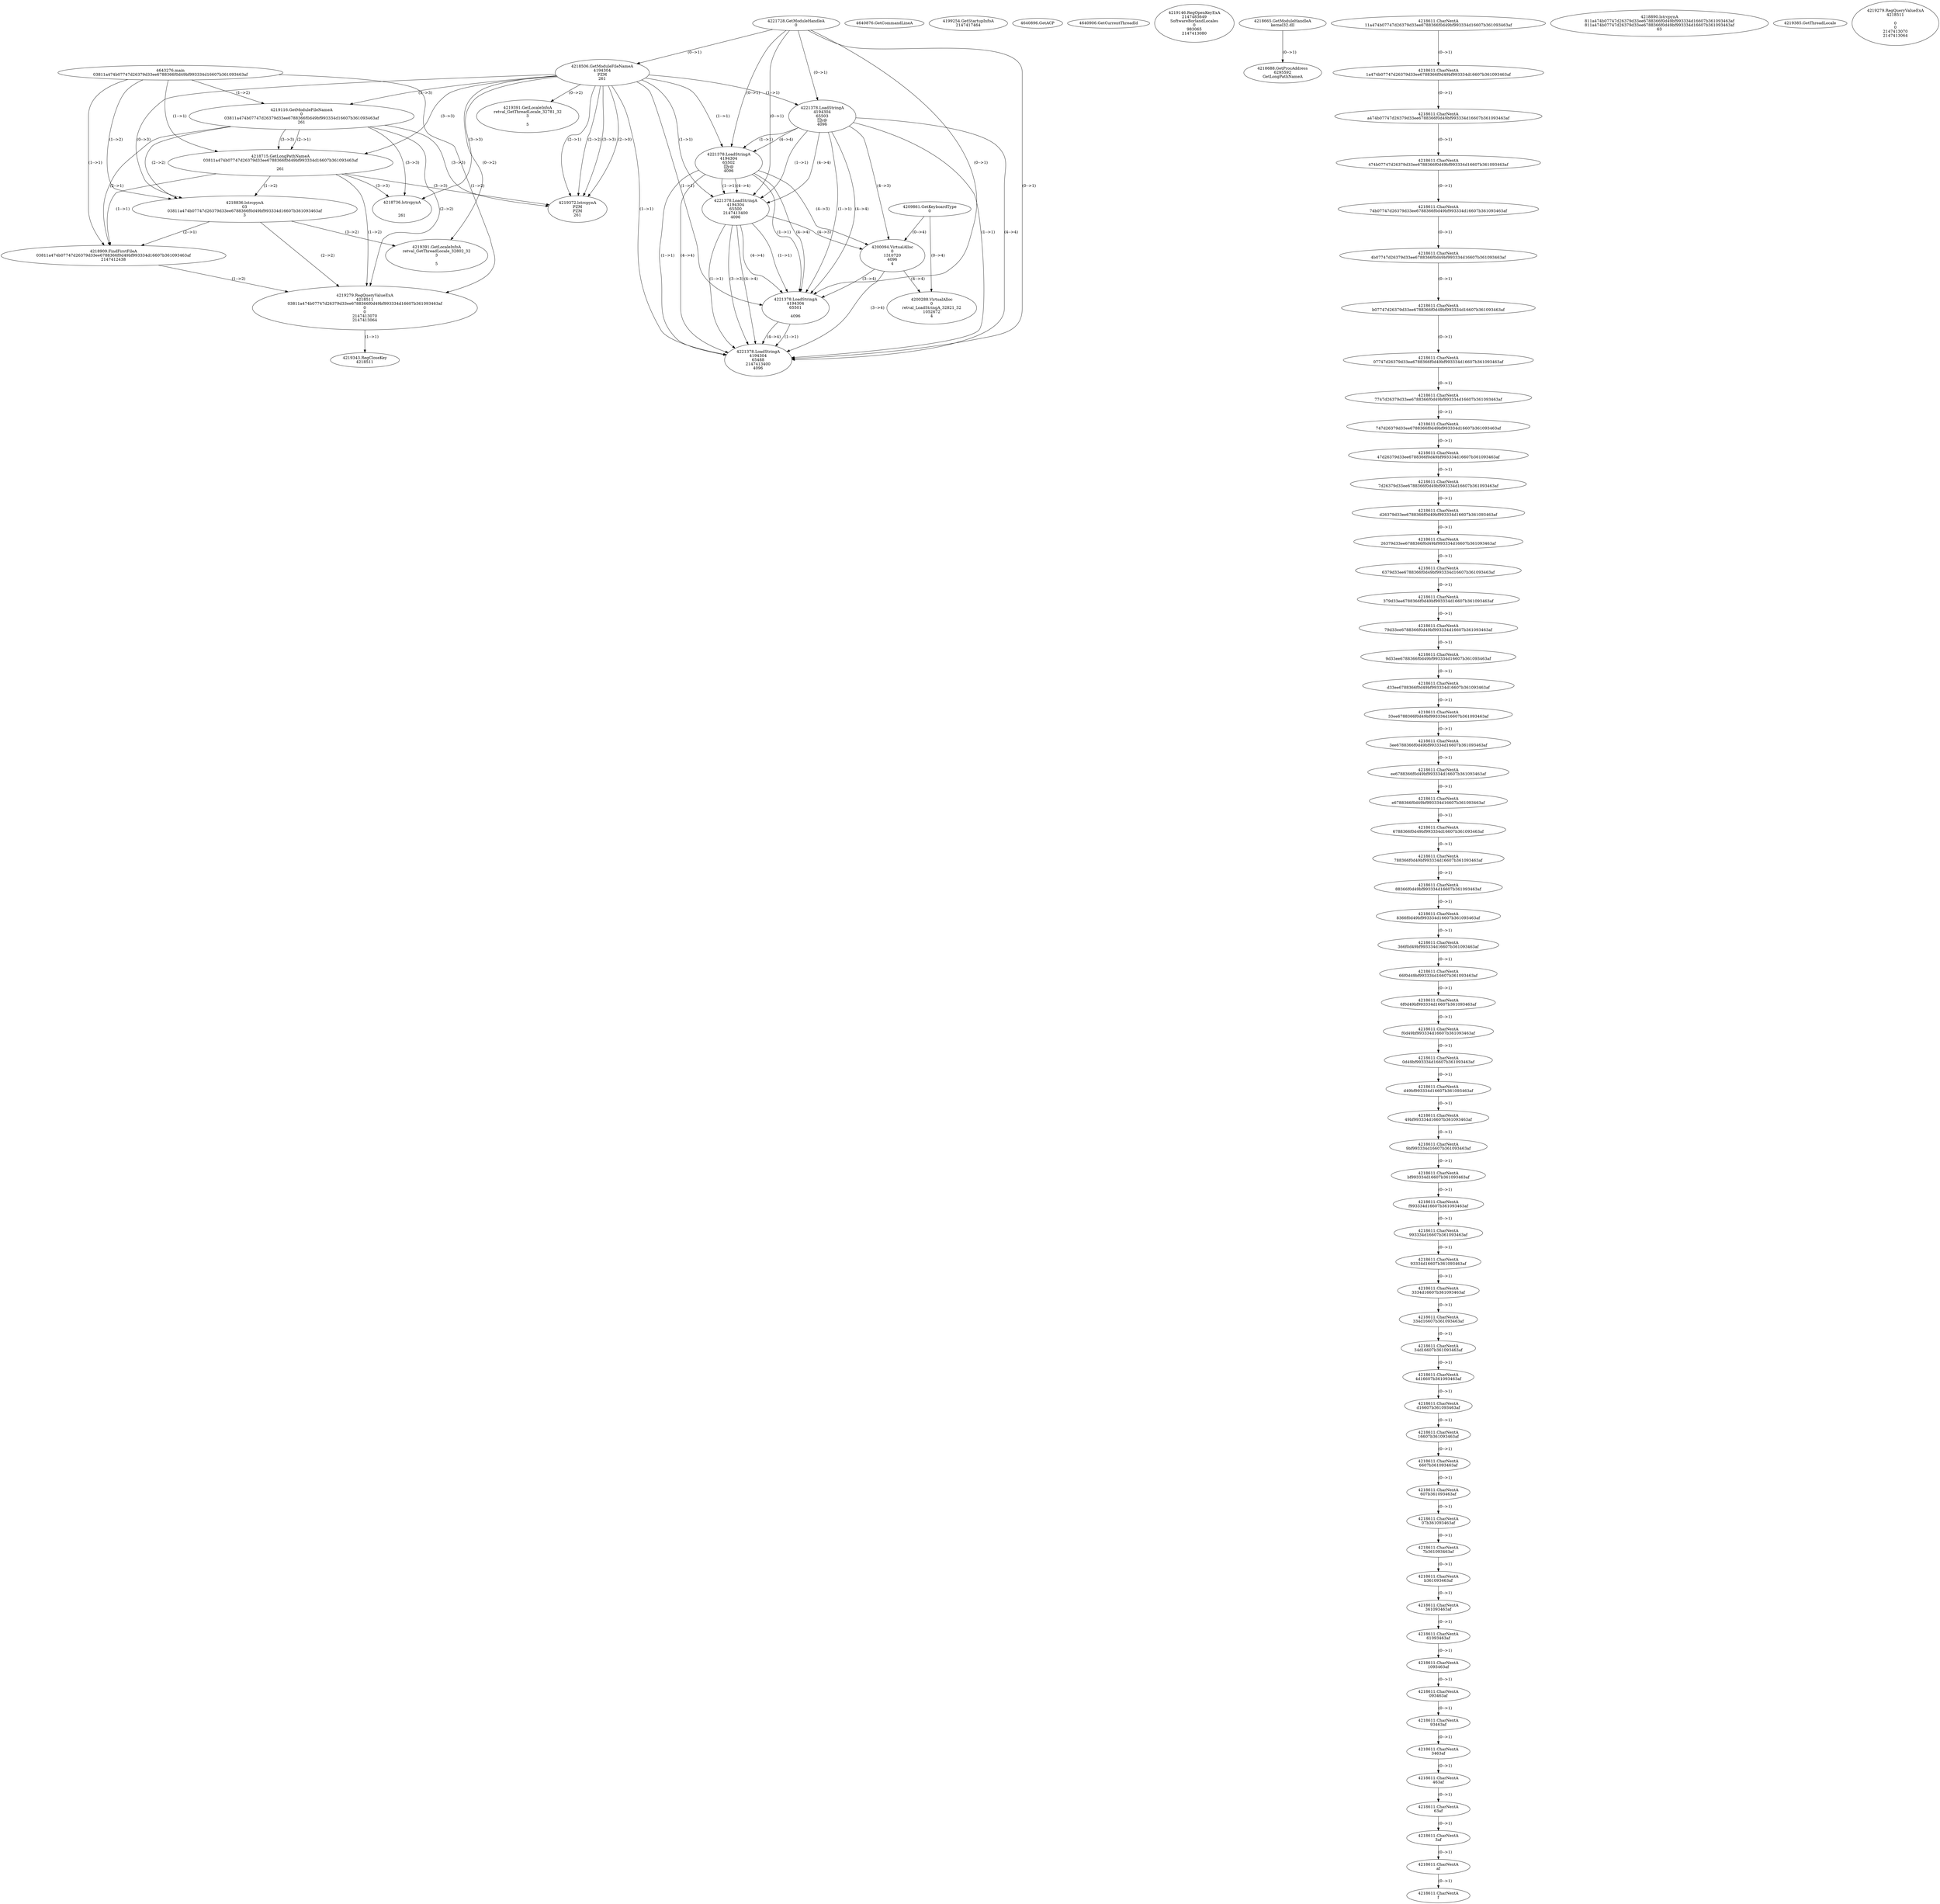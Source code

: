 // Global SCDG with merge call
digraph {
	0 [label="4643276.main
03811a474b07747d26379d33ee6788366f0d49bf993334d16607b361093463af"]
	1 [label="4221728.GetModuleHandleA
0"]
	2 [label="4209861.GetKeyboardType
0"]
	3 [label="4640876.GetCommandLineA
"]
	4 [label="4199254.GetStartupInfoA
2147417464"]
	5 [label="4640896.GetACP
"]
	6 [label="4640906.GetCurrentThreadId
"]
	7 [label="4218506.GetModuleFileNameA
4194304
PZM
261"]
	1 -> 7 [label="(0-->1)"]
	8 [label="4219116.GetModuleFileNameA
0
03811a474b07747d26379d33ee6788366f0d49bf993334d16607b361093463af
261"]
	0 -> 8 [label="(1-->2)"]
	7 -> 8 [label="(3-->3)"]
	9 [label="4219146.RegOpenKeyExA
2147483649
Software\Borland\Locales
0
983065
2147413080"]
	10 [label="4218665.GetModuleHandleA
kernel32.dll"]
	11 [label="4218688.GetProcAddress
6295592
GetLongPathNameA"]
	10 -> 11 [label="(0-->1)"]
	12 [label="4218715.GetLongPathNameA
03811a474b07747d26379d33ee6788366f0d49bf993334d16607b361093463af

261"]
	0 -> 12 [label="(1-->1)"]
	8 -> 12 [label="(2-->1)"]
	7 -> 12 [label="(3-->3)"]
	8 -> 12 [label="(3-->3)"]
	13 [label="4218836.lstrcpynA
03
03811a474b07747d26379d33ee6788366f0d49bf993334d16607b361093463af
3"]
	0 -> 13 [label="(1-->2)"]
	8 -> 13 [label="(2-->2)"]
	12 -> 13 [label="(1-->2)"]
	7 -> 13 [label="(0-->3)"]
	14 [label="4218611.CharNextA
11a474b07747d26379d33ee6788366f0d49bf993334d16607b361093463af"]
	15 [label="4218611.CharNextA
1a474b07747d26379d33ee6788366f0d49bf993334d16607b361093463af"]
	14 -> 15 [label="(0-->1)"]
	16 [label="4218611.CharNextA
a474b07747d26379d33ee6788366f0d49bf993334d16607b361093463af"]
	15 -> 16 [label="(0-->1)"]
	17 [label="4218611.CharNextA
474b07747d26379d33ee6788366f0d49bf993334d16607b361093463af"]
	16 -> 17 [label="(0-->1)"]
	18 [label="4218611.CharNextA
74b07747d26379d33ee6788366f0d49bf993334d16607b361093463af"]
	17 -> 18 [label="(0-->1)"]
	19 [label="4218611.CharNextA
4b07747d26379d33ee6788366f0d49bf993334d16607b361093463af"]
	18 -> 19 [label="(0-->1)"]
	20 [label="4218611.CharNextA
b07747d26379d33ee6788366f0d49bf993334d16607b361093463af"]
	19 -> 20 [label="(0-->1)"]
	21 [label="4218611.CharNextA
07747d26379d33ee6788366f0d49bf993334d16607b361093463af"]
	20 -> 21 [label="(0-->1)"]
	22 [label="4218611.CharNextA
7747d26379d33ee6788366f0d49bf993334d16607b361093463af"]
	21 -> 22 [label="(0-->1)"]
	23 [label="4218611.CharNextA
747d26379d33ee6788366f0d49bf993334d16607b361093463af"]
	22 -> 23 [label="(0-->1)"]
	24 [label="4218611.CharNextA
47d26379d33ee6788366f0d49bf993334d16607b361093463af"]
	23 -> 24 [label="(0-->1)"]
	25 [label="4218611.CharNextA
7d26379d33ee6788366f0d49bf993334d16607b361093463af"]
	24 -> 25 [label="(0-->1)"]
	26 [label="4218611.CharNextA
d26379d33ee6788366f0d49bf993334d16607b361093463af"]
	25 -> 26 [label="(0-->1)"]
	27 [label="4218611.CharNextA
26379d33ee6788366f0d49bf993334d16607b361093463af"]
	26 -> 27 [label="(0-->1)"]
	28 [label="4218611.CharNextA
6379d33ee6788366f0d49bf993334d16607b361093463af"]
	27 -> 28 [label="(0-->1)"]
	29 [label="4218611.CharNextA
379d33ee6788366f0d49bf993334d16607b361093463af"]
	28 -> 29 [label="(0-->1)"]
	30 [label="4218611.CharNextA
79d33ee6788366f0d49bf993334d16607b361093463af"]
	29 -> 30 [label="(0-->1)"]
	31 [label="4218611.CharNextA
9d33ee6788366f0d49bf993334d16607b361093463af"]
	30 -> 31 [label="(0-->1)"]
	32 [label="4218611.CharNextA
d33ee6788366f0d49bf993334d16607b361093463af"]
	31 -> 32 [label="(0-->1)"]
	33 [label="4218611.CharNextA
33ee6788366f0d49bf993334d16607b361093463af"]
	32 -> 33 [label="(0-->1)"]
	34 [label="4218611.CharNextA
3ee6788366f0d49bf993334d16607b361093463af"]
	33 -> 34 [label="(0-->1)"]
	35 [label="4218611.CharNextA
ee6788366f0d49bf993334d16607b361093463af"]
	34 -> 35 [label="(0-->1)"]
	36 [label="4218611.CharNextA
e6788366f0d49bf993334d16607b361093463af"]
	35 -> 36 [label="(0-->1)"]
	37 [label="4218611.CharNextA
6788366f0d49bf993334d16607b361093463af"]
	36 -> 37 [label="(0-->1)"]
	38 [label="4218611.CharNextA
788366f0d49bf993334d16607b361093463af"]
	37 -> 38 [label="(0-->1)"]
	39 [label="4218611.CharNextA
88366f0d49bf993334d16607b361093463af"]
	38 -> 39 [label="(0-->1)"]
	40 [label="4218611.CharNextA
8366f0d49bf993334d16607b361093463af"]
	39 -> 40 [label="(0-->1)"]
	41 [label="4218611.CharNextA
366f0d49bf993334d16607b361093463af"]
	40 -> 41 [label="(0-->1)"]
	42 [label="4218611.CharNextA
66f0d49bf993334d16607b361093463af"]
	41 -> 42 [label="(0-->1)"]
	43 [label="4218611.CharNextA
6f0d49bf993334d16607b361093463af"]
	42 -> 43 [label="(0-->1)"]
	44 [label="4218611.CharNextA
f0d49bf993334d16607b361093463af"]
	43 -> 44 [label="(0-->1)"]
	45 [label="4218611.CharNextA
0d49bf993334d16607b361093463af"]
	44 -> 45 [label="(0-->1)"]
	46 [label="4218611.CharNextA
d49bf993334d16607b361093463af"]
	45 -> 46 [label="(0-->1)"]
	47 [label="4218611.CharNextA
49bf993334d16607b361093463af"]
	46 -> 47 [label="(0-->1)"]
	48 [label="4218611.CharNextA
9bf993334d16607b361093463af"]
	47 -> 48 [label="(0-->1)"]
	49 [label="4218611.CharNextA
bf993334d16607b361093463af"]
	48 -> 49 [label="(0-->1)"]
	50 [label="4218611.CharNextA
f993334d16607b361093463af"]
	49 -> 50 [label="(0-->1)"]
	51 [label="4218611.CharNextA
993334d16607b361093463af"]
	50 -> 51 [label="(0-->1)"]
	52 [label="4218611.CharNextA
93334d16607b361093463af"]
	51 -> 52 [label="(0-->1)"]
	53 [label="4218611.CharNextA
3334d16607b361093463af"]
	52 -> 53 [label="(0-->1)"]
	54 [label="4218611.CharNextA
334d16607b361093463af"]
	53 -> 54 [label="(0-->1)"]
	55 [label="4218611.CharNextA
34d16607b361093463af"]
	54 -> 55 [label="(0-->1)"]
	56 [label="4218611.CharNextA
4d16607b361093463af"]
	55 -> 56 [label="(0-->1)"]
	57 [label="4218611.CharNextA
d16607b361093463af"]
	56 -> 57 [label="(0-->1)"]
	58 [label="4218611.CharNextA
16607b361093463af"]
	57 -> 58 [label="(0-->1)"]
	59 [label="4218611.CharNextA
6607b361093463af"]
	58 -> 59 [label="(0-->1)"]
	60 [label="4218611.CharNextA
607b361093463af"]
	59 -> 60 [label="(0-->1)"]
	61 [label="4218611.CharNextA
07b361093463af"]
	60 -> 61 [label="(0-->1)"]
	62 [label="4218611.CharNextA
7b361093463af"]
	61 -> 62 [label="(0-->1)"]
	63 [label="4218611.CharNextA
b361093463af"]
	62 -> 63 [label="(0-->1)"]
	64 [label="4218611.CharNextA
361093463af"]
	63 -> 64 [label="(0-->1)"]
	65 [label="4218611.CharNextA
61093463af"]
	64 -> 65 [label="(0-->1)"]
	66 [label="4218611.CharNextA
1093463af"]
	65 -> 66 [label="(0-->1)"]
	67 [label="4218611.CharNextA
093463af"]
	66 -> 67 [label="(0-->1)"]
	68 [label="4218611.CharNextA
93463af"]
	67 -> 68 [label="(0-->1)"]
	69 [label="4218611.CharNextA
3463af"]
	68 -> 69 [label="(0-->1)"]
	70 [label="4218611.CharNextA
463af"]
	69 -> 70 [label="(0-->1)"]
	71 [label="4218611.CharNextA
63af"]
	70 -> 71 [label="(0-->1)"]
	72 [label="4218611.CharNextA
3af"]
	71 -> 72 [label="(0-->1)"]
	73 [label="4218611.CharNextA
af"]
	72 -> 73 [label="(0-->1)"]
	74 [label="4218611.CharNextA
f"]
	73 -> 74 [label="(0-->1)"]
	75 [label="4218890.lstrcpynA
811a474b07747d26379d33ee6788366f0d49bf993334d16607b361093463af
811a474b07747d26379d33ee6788366f0d49bf993334d16607b361093463af
63"]
	76 [label="4218909.FindFirstFileA
03811a474b07747d26379d33ee6788366f0d49bf993334d16607b361093463af
2147412438"]
	0 -> 76 [label="(1-->1)"]
	8 -> 76 [label="(2-->1)"]
	12 -> 76 [label="(1-->1)"]
	13 -> 76 [label="(2-->1)"]
	77 [label="4219279.RegQueryValueExA
4218511
03811a474b07747d26379d33ee6788366f0d49bf993334d16607b361093463af
0
0
2147413070
2147413064"]
	0 -> 77 [label="(1-->2)"]
	8 -> 77 [label="(2-->2)"]
	12 -> 77 [label="(1-->2)"]
	13 -> 77 [label="(2-->2)"]
	76 -> 77 [label="(1-->2)"]
	78 [label="4219343.RegCloseKey
4218511"]
	77 -> 78 [label="(1-->1)"]
	79 [label="4219372.lstrcpynA
PZM
PZM
261"]
	7 -> 79 [label="(2-->1)"]
	7 -> 79 [label="(2-->2)"]
	7 -> 79 [label="(3-->3)"]
	8 -> 79 [label="(3-->3)"]
	12 -> 79 [label="(3-->3)"]
	7 -> 79 [label="(2-->0)"]
	80 [label="4219385.GetThreadLocale
"]
	81 [label="4219391.GetLocaleInfoA
retval_GetThreadLocale_32802_32
3

5"]
	7 -> 81 [label="(0-->2)"]
	13 -> 81 [label="(3-->2)"]
	82 [label="4221378.LoadStringA
4194304
65503
y@
4096"]
	1 -> 82 [label="(0-->1)"]
	7 -> 82 [label="(1-->1)"]
	83 [label="4221378.LoadStringA
4194304
65502
y@
4096"]
	1 -> 83 [label="(0-->1)"]
	7 -> 83 [label="(1-->1)"]
	82 -> 83 [label="(1-->1)"]
	82 -> 83 [label="(4-->4)"]
	84 [label="4221378.LoadStringA
4194304
65500
2147413400
4096"]
	1 -> 84 [label="(0-->1)"]
	7 -> 84 [label="(1-->1)"]
	82 -> 84 [label="(1-->1)"]
	83 -> 84 [label="(1-->1)"]
	82 -> 84 [label="(4-->4)"]
	83 -> 84 [label="(4-->4)"]
	85 [label="4200094.VirtualAlloc
0
1310720
4096
4"]
	82 -> 85 [label="(4-->3)"]
	83 -> 85 [label="(4-->3)"]
	84 -> 85 [label="(4-->3)"]
	2 -> 85 [label="(0-->4)"]
	86 [label="4221378.LoadStringA
4194304
65501

4096"]
	1 -> 86 [label="(0-->1)"]
	7 -> 86 [label="(1-->1)"]
	82 -> 86 [label="(1-->1)"]
	83 -> 86 [label="(1-->1)"]
	84 -> 86 [label="(1-->1)"]
	82 -> 86 [label="(4-->4)"]
	83 -> 86 [label="(4-->4)"]
	84 -> 86 [label="(4-->4)"]
	85 -> 86 [label="(3-->4)"]
	87 [label="4221378.LoadStringA
4194304
65488
2147413400
4096"]
	1 -> 87 [label="(0-->1)"]
	7 -> 87 [label="(1-->1)"]
	82 -> 87 [label="(1-->1)"]
	83 -> 87 [label="(1-->1)"]
	84 -> 87 [label="(1-->1)"]
	86 -> 87 [label="(1-->1)"]
	84 -> 87 [label="(3-->3)"]
	82 -> 87 [label="(4-->4)"]
	83 -> 87 [label="(4-->4)"]
	84 -> 87 [label="(4-->4)"]
	85 -> 87 [label="(3-->4)"]
	86 -> 87 [label="(4-->4)"]
	88 [label="4200288.VirtualAlloc
0
retval_LoadStringA_32821_32
1052672
4"]
	2 -> 88 [label="(0-->4)"]
	85 -> 88 [label="(4-->4)"]
	89 [label="4218736.lstrcpynA


261"]
	7 -> 89 [label="(3-->3)"]
	8 -> 89 [label="(3-->3)"]
	12 -> 89 [label="(3-->3)"]
	90 [label="4219279.RegQueryValueExA
4218511

0
0
2147413070
2147413064"]
	91 [label="4219391.GetLocaleInfoA
retval_GetThreadLocale_32781_32
3

5"]
	7 -> 91 [label="(0-->2)"]
}
